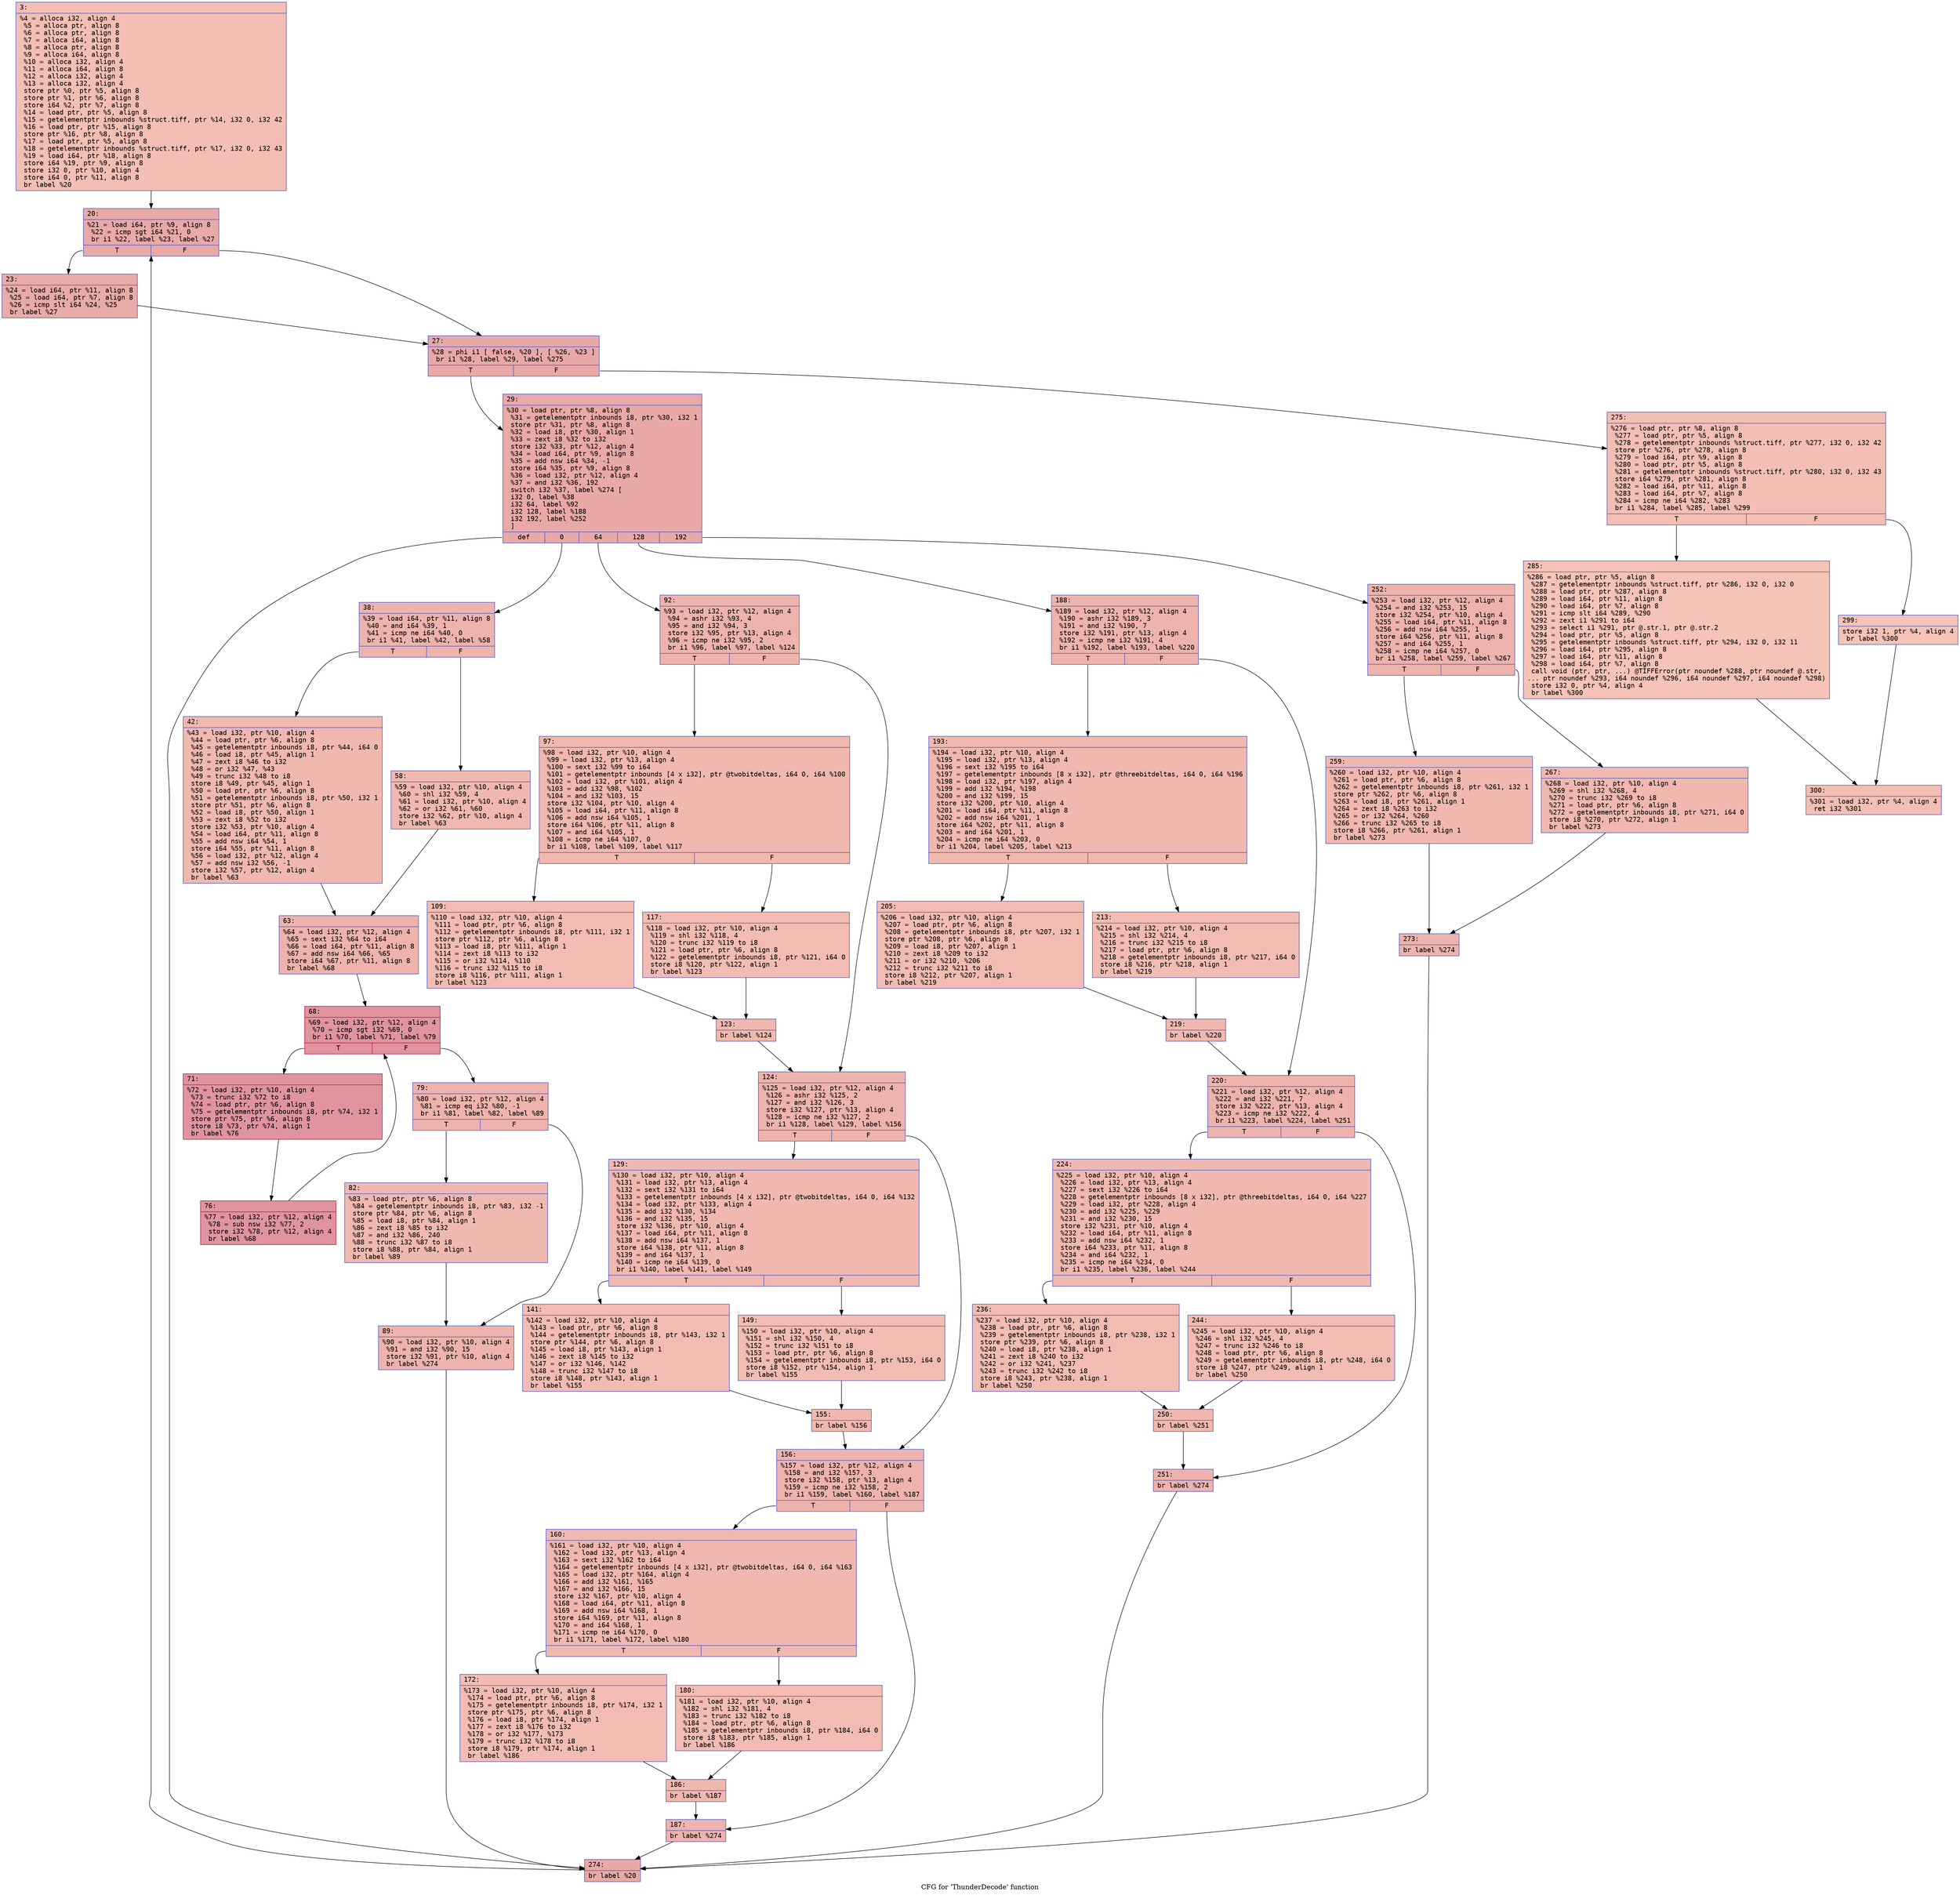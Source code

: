 digraph "CFG for 'ThunderDecode' function" {
	label="CFG for 'ThunderDecode' function";

	Node0x60000256a210 [shape=record,color="#3d50c3ff", style=filled, fillcolor="#e36c5570" fontname="Courier",label="{3:\l|  %4 = alloca i32, align 4\l  %5 = alloca ptr, align 8\l  %6 = alloca ptr, align 8\l  %7 = alloca i64, align 8\l  %8 = alloca ptr, align 8\l  %9 = alloca i64, align 8\l  %10 = alloca i32, align 4\l  %11 = alloca i64, align 8\l  %12 = alloca i32, align 4\l  %13 = alloca i32, align 4\l  store ptr %0, ptr %5, align 8\l  store ptr %1, ptr %6, align 8\l  store i64 %2, ptr %7, align 8\l  %14 = load ptr, ptr %5, align 8\l  %15 = getelementptr inbounds %struct.tiff, ptr %14, i32 0, i32 42\l  %16 = load ptr, ptr %15, align 8\l  store ptr %16, ptr %8, align 8\l  %17 = load ptr, ptr %5, align 8\l  %18 = getelementptr inbounds %struct.tiff, ptr %17, i32 0, i32 43\l  %19 = load i64, ptr %18, align 8\l  store i64 %19, ptr %9, align 8\l  store i32 0, ptr %10, align 4\l  store i64 0, ptr %11, align 8\l  br label %20\l}"];
	Node0x60000256a210 -> Node0x60000256a260[tooltip="3 -> 20\nProbability 100.00%" ];
	Node0x60000256a260 [shape=record,color="#3d50c3ff", style=filled, fillcolor="#ca3b3770" fontname="Courier",label="{20:\l|  %21 = load i64, ptr %9, align 8\l  %22 = icmp sgt i64 %21, 0\l  br i1 %22, label %23, label %27\l|{<s0>T|<s1>F}}"];
	Node0x60000256a260:s0 -> Node0x60000256a2b0[tooltip="20 -> 23\nProbability 62.50%" ];
	Node0x60000256a260:s1 -> Node0x60000256a300[tooltip="20 -> 27\nProbability 37.50%" ];
	Node0x60000256a2b0 [shape=record,color="#3d50c3ff", style=filled, fillcolor="#cc403a70" fontname="Courier",label="{23:\l|  %24 = load i64, ptr %11, align 8\l  %25 = load i64, ptr %7, align 8\l  %26 = icmp slt i64 %24, %25\l  br label %27\l}"];
	Node0x60000256a2b0 -> Node0x60000256a300[tooltip="23 -> 27\nProbability 100.00%" ];
	Node0x60000256a300 [shape=record,color="#3d50c3ff", style=filled, fillcolor="#ca3b3770" fontname="Courier",label="{27:\l|  %28 = phi i1 [ false, %20 ], [ %26, %23 ]\l  br i1 %28, label %29, label %275\l|{<s0>T|<s1>F}}"];
	Node0x60000256a300:s0 -> Node0x60000256a350[tooltip="27 -> 29\nProbability 96.88%" ];
	Node0x60000256a300:s1 -> Node0x60000256b0c0[tooltip="27 -> 275\nProbability 3.12%" ];
	Node0x60000256a350 [shape=record,color="#3d50c3ff", style=filled, fillcolor="#ca3b3770" fontname="Courier",label="{29:\l|  %30 = load ptr, ptr %8, align 8\l  %31 = getelementptr inbounds i8, ptr %30, i32 1\l  store ptr %31, ptr %8, align 8\l  %32 = load i8, ptr %30, align 1\l  %33 = zext i8 %32 to i32\l  store i32 %33, ptr %12, align 4\l  %34 = load i64, ptr %9, align 8\l  %35 = add nsw i64 %34, -1\l  store i64 %35, ptr %9, align 8\l  %36 = load i32, ptr %12, align 4\l  %37 = and i32 %36, 192\l  switch i32 %37, label %274 [\l    i32 0, label %38\l    i32 64, label %92\l    i32 128, label %188\l    i32 192, label %252\l  ]\l|{<s0>def|<s1>0|<s2>64|<s3>128|<s4>192}}"];
	Node0x60000256a350:s0 -> Node0x60000256b070[tooltip="29 -> 274\nProbability 20.00%" ];
	Node0x60000256a350:s1 -> Node0x60000256a3a0[tooltip="29 -> 38\nProbability 20.00%" ];
	Node0x60000256a350:s2 -> Node0x60000256a6c0[tooltip="29 -> 92\nProbability 20.00%" ];
	Node0x60000256a350:s3 -> Node0x60000256abc0[tooltip="29 -> 188\nProbability 20.00%" ];
	Node0x60000256a350:s4 -> Node0x60000256af30[tooltip="29 -> 252\nProbability 20.00%" ];
	Node0x60000256a3a0 [shape=record,color="#3d50c3ff", style=filled, fillcolor="#d6524470" fontname="Courier",label="{38:\l|  %39 = load i64, ptr %11, align 8\l  %40 = and i64 %39, 1\l  %41 = icmp ne i64 %40, 0\l  br i1 %41, label %42, label %58\l|{<s0>T|<s1>F}}"];
	Node0x60000256a3a0:s0 -> Node0x60000256a3f0[tooltip="38 -> 42\nProbability 50.00%" ];
	Node0x60000256a3a0:s1 -> Node0x60000256a440[tooltip="38 -> 58\nProbability 50.00%" ];
	Node0x60000256a3f0 [shape=record,color="#3d50c3ff", style=filled, fillcolor="#dc5d4a70" fontname="Courier",label="{42:\l|  %43 = load i32, ptr %10, align 4\l  %44 = load ptr, ptr %6, align 8\l  %45 = getelementptr inbounds i8, ptr %44, i64 0\l  %46 = load i8, ptr %45, align 1\l  %47 = zext i8 %46 to i32\l  %48 = or i32 %47, %43\l  %49 = trunc i32 %48 to i8\l  store i8 %49, ptr %45, align 1\l  %50 = load ptr, ptr %6, align 8\l  %51 = getelementptr inbounds i8, ptr %50, i32 1\l  store ptr %51, ptr %6, align 8\l  %52 = load i8, ptr %50, align 1\l  %53 = zext i8 %52 to i32\l  store i32 %53, ptr %10, align 4\l  %54 = load i64, ptr %11, align 8\l  %55 = add nsw i64 %54, 1\l  store i64 %55, ptr %11, align 8\l  %56 = load i32, ptr %12, align 4\l  %57 = add nsw i32 %56, -1\l  store i32 %57, ptr %12, align 4\l  br label %63\l}"];
	Node0x60000256a3f0 -> Node0x60000256a490[tooltip="42 -> 63\nProbability 100.00%" ];
	Node0x60000256a440 [shape=record,color="#3d50c3ff", style=filled, fillcolor="#dc5d4a70" fontname="Courier",label="{58:\l|  %59 = load i32, ptr %10, align 4\l  %60 = shl i32 %59, 4\l  %61 = load i32, ptr %10, align 4\l  %62 = or i32 %61, %60\l  store i32 %62, ptr %10, align 4\l  br label %63\l}"];
	Node0x60000256a440 -> Node0x60000256a490[tooltip="58 -> 63\nProbability 100.00%" ];
	Node0x60000256a490 [shape=record,color="#3d50c3ff", style=filled, fillcolor="#d6524470" fontname="Courier",label="{63:\l|  %64 = load i32, ptr %12, align 4\l  %65 = sext i32 %64 to i64\l  %66 = load i64, ptr %11, align 8\l  %67 = add nsw i64 %66, %65\l  store i64 %67, ptr %11, align 8\l  br label %68\l}"];
	Node0x60000256a490 -> Node0x60000256a4e0[tooltip="63 -> 68\nProbability 100.00%" ];
	Node0x60000256a4e0 [shape=record,color="#b70d28ff", style=filled, fillcolor="#b70d2870" fontname="Courier",label="{68:\l|  %69 = load i32, ptr %12, align 4\l  %70 = icmp sgt i32 %69, 0\l  br i1 %70, label %71, label %79\l|{<s0>T|<s1>F}}"];
	Node0x60000256a4e0:s0 -> Node0x60000256a530[tooltip="68 -> 71\nProbability 96.88%" ];
	Node0x60000256a4e0:s1 -> Node0x60000256a5d0[tooltip="68 -> 79\nProbability 3.12%" ];
	Node0x60000256a530 [shape=record,color="#b70d28ff", style=filled, fillcolor="#b70d2870" fontname="Courier",label="{71:\l|  %72 = load i32, ptr %10, align 4\l  %73 = trunc i32 %72 to i8\l  %74 = load ptr, ptr %6, align 8\l  %75 = getelementptr inbounds i8, ptr %74, i32 1\l  store ptr %75, ptr %6, align 8\l  store i8 %73, ptr %74, align 1\l  br label %76\l}"];
	Node0x60000256a530 -> Node0x60000256a580[tooltip="71 -> 76\nProbability 100.00%" ];
	Node0x60000256a580 [shape=record,color="#b70d28ff", style=filled, fillcolor="#b70d2870" fontname="Courier",label="{76:\l|  %77 = load i32, ptr %12, align 4\l  %78 = sub nsw i32 %77, 2\l  store i32 %78, ptr %12, align 4\l  br label %68\l}"];
	Node0x60000256a580 -> Node0x60000256a4e0[tooltip="76 -> 68\nProbability 100.00%" ];
	Node0x60000256a5d0 [shape=record,color="#3d50c3ff", style=filled, fillcolor="#d6524470" fontname="Courier",label="{79:\l|  %80 = load i32, ptr %12, align 4\l  %81 = icmp eq i32 %80, -1\l  br i1 %81, label %82, label %89\l|{<s0>T|<s1>F}}"];
	Node0x60000256a5d0:s0 -> Node0x60000256a620[tooltip="79 -> 82\nProbability 37.50%" ];
	Node0x60000256a5d0:s1 -> Node0x60000256a670[tooltip="79 -> 89\nProbability 62.50%" ];
	Node0x60000256a620 [shape=record,color="#3d50c3ff", style=filled, fillcolor="#de614d70" fontname="Courier",label="{82:\l|  %83 = load ptr, ptr %6, align 8\l  %84 = getelementptr inbounds i8, ptr %83, i32 -1\l  store ptr %84, ptr %6, align 8\l  %85 = load i8, ptr %84, align 1\l  %86 = zext i8 %85 to i32\l  %87 = and i32 %86, 240\l  %88 = trunc i32 %87 to i8\l  store i8 %88, ptr %84, align 1\l  br label %89\l}"];
	Node0x60000256a620 -> Node0x60000256a670[tooltip="82 -> 89\nProbability 100.00%" ];
	Node0x60000256a670 [shape=record,color="#3d50c3ff", style=filled, fillcolor="#d6524470" fontname="Courier",label="{89:\l|  %90 = load i32, ptr %10, align 4\l  %91 = and i32 %90, 15\l  store i32 %91, ptr %10, align 4\l  br label %274\l}"];
	Node0x60000256a670 -> Node0x60000256b070[tooltip="89 -> 274\nProbability 100.00%" ];
	Node0x60000256a6c0 [shape=record,color="#3d50c3ff", style=filled, fillcolor="#d6524470" fontname="Courier",label="{92:\l|  %93 = load i32, ptr %12, align 4\l  %94 = ashr i32 %93, 4\l  %95 = and i32 %94, 3\l  store i32 %95, ptr %13, align 4\l  %96 = icmp ne i32 %95, 2\l  br i1 %96, label %97, label %124\l|{<s0>T|<s1>F}}"];
	Node0x60000256a6c0:s0 -> Node0x60000256a710[tooltip="92 -> 97\nProbability 50.00%" ];
	Node0x60000256a6c0:s1 -> Node0x60000256a850[tooltip="92 -> 124\nProbability 50.00%" ];
	Node0x60000256a710 [shape=record,color="#3d50c3ff", style=filled, fillcolor="#dc5d4a70" fontname="Courier",label="{97:\l|  %98 = load i32, ptr %10, align 4\l  %99 = load i32, ptr %13, align 4\l  %100 = sext i32 %99 to i64\l  %101 = getelementptr inbounds [4 x i32], ptr @twobitdeltas, i64 0, i64 %100\l  %102 = load i32, ptr %101, align 4\l  %103 = add i32 %98, %102\l  %104 = and i32 %103, 15\l  store i32 %104, ptr %10, align 4\l  %105 = load i64, ptr %11, align 8\l  %106 = add nsw i64 %105, 1\l  store i64 %106, ptr %11, align 8\l  %107 = and i64 %105, 1\l  %108 = icmp ne i64 %107, 0\l  br i1 %108, label %109, label %117\l|{<s0>T|<s1>F}}"];
	Node0x60000256a710:s0 -> Node0x60000256a760[tooltip="97 -> 109\nProbability 50.00%" ];
	Node0x60000256a710:s1 -> Node0x60000256a7b0[tooltip="97 -> 117\nProbability 50.00%" ];
	Node0x60000256a760 [shape=record,color="#3d50c3ff", style=filled, fillcolor="#e1675170" fontname="Courier",label="{109:\l|  %110 = load i32, ptr %10, align 4\l  %111 = load ptr, ptr %6, align 8\l  %112 = getelementptr inbounds i8, ptr %111, i32 1\l  store ptr %112, ptr %6, align 8\l  %113 = load i8, ptr %111, align 1\l  %114 = zext i8 %113 to i32\l  %115 = or i32 %114, %110\l  %116 = trunc i32 %115 to i8\l  store i8 %116, ptr %111, align 1\l  br label %123\l}"];
	Node0x60000256a760 -> Node0x60000256a800[tooltip="109 -> 123\nProbability 100.00%" ];
	Node0x60000256a7b0 [shape=record,color="#3d50c3ff", style=filled, fillcolor="#e1675170" fontname="Courier",label="{117:\l|  %118 = load i32, ptr %10, align 4\l  %119 = shl i32 %118, 4\l  %120 = trunc i32 %119 to i8\l  %121 = load ptr, ptr %6, align 8\l  %122 = getelementptr inbounds i8, ptr %121, i64 0\l  store i8 %120, ptr %122, align 1\l  br label %123\l}"];
	Node0x60000256a7b0 -> Node0x60000256a800[tooltip="117 -> 123\nProbability 100.00%" ];
	Node0x60000256a800 [shape=record,color="#3d50c3ff", style=filled, fillcolor="#dc5d4a70" fontname="Courier",label="{123:\l|  br label %124\l}"];
	Node0x60000256a800 -> Node0x60000256a850[tooltip="123 -> 124\nProbability 100.00%" ];
	Node0x60000256a850 [shape=record,color="#3d50c3ff", style=filled, fillcolor="#d6524470" fontname="Courier",label="{124:\l|  %125 = load i32, ptr %12, align 4\l  %126 = ashr i32 %125, 2\l  %127 = and i32 %126, 3\l  store i32 %127, ptr %13, align 4\l  %128 = icmp ne i32 %127, 2\l  br i1 %128, label %129, label %156\l|{<s0>T|<s1>F}}"];
	Node0x60000256a850:s0 -> Node0x60000256a8a0[tooltip="124 -> 129\nProbability 50.00%" ];
	Node0x60000256a850:s1 -> Node0x60000256a9e0[tooltip="124 -> 156\nProbability 50.00%" ];
	Node0x60000256a8a0 [shape=record,color="#3d50c3ff", style=filled, fillcolor="#dc5d4a70" fontname="Courier",label="{129:\l|  %130 = load i32, ptr %10, align 4\l  %131 = load i32, ptr %13, align 4\l  %132 = sext i32 %131 to i64\l  %133 = getelementptr inbounds [4 x i32], ptr @twobitdeltas, i64 0, i64 %132\l  %134 = load i32, ptr %133, align 4\l  %135 = add i32 %130, %134\l  %136 = and i32 %135, 15\l  store i32 %136, ptr %10, align 4\l  %137 = load i64, ptr %11, align 8\l  %138 = add nsw i64 %137, 1\l  store i64 %138, ptr %11, align 8\l  %139 = and i64 %137, 1\l  %140 = icmp ne i64 %139, 0\l  br i1 %140, label %141, label %149\l|{<s0>T|<s1>F}}"];
	Node0x60000256a8a0:s0 -> Node0x60000256a8f0[tooltip="129 -> 141\nProbability 50.00%" ];
	Node0x60000256a8a0:s1 -> Node0x60000256a940[tooltip="129 -> 149\nProbability 50.00%" ];
	Node0x60000256a8f0 [shape=record,color="#3d50c3ff", style=filled, fillcolor="#e1675170" fontname="Courier",label="{141:\l|  %142 = load i32, ptr %10, align 4\l  %143 = load ptr, ptr %6, align 8\l  %144 = getelementptr inbounds i8, ptr %143, i32 1\l  store ptr %144, ptr %6, align 8\l  %145 = load i8, ptr %143, align 1\l  %146 = zext i8 %145 to i32\l  %147 = or i32 %146, %142\l  %148 = trunc i32 %147 to i8\l  store i8 %148, ptr %143, align 1\l  br label %155\l}"];
	Node0x60000256a8f0 -> Node0x60000256a990[tooltip="141 -> 155\nProbability 100.00%" ];
	Node0x60000256a940 [shape=record,color="#3d50c3ff", style=filled, fillcolor="#e1675170" fontname="Courier",label="{149:\l|  %150 = load i32, ptr %10, align 4\l  %151 = shl i32 %150, 4\l  %152 = trunc i32 %151 to i8\l  %153 = load ptr, ptr %6, align 8\l  %154 = getelementptr inbounds i8, ptr %153, i64 0\l  store i8 %152, ptr %154, align 1\l  br label %155\l}"];
	Node0x60000256a940 -> Node0x60000256a990[tooltip="149 -> 155\nProbability 100.00%" ];
	Node0x60000256a990 [shape=record,color="#3d50c3ff", style=filled, fillcolor="#dc5d4a70" fontname="Courier",label="{155:\l|  br label %156\l}"];
	Node0x60000256a990 -> Node0x60000256a9e0[tooltip="155 -> 156\nProbability 100.00%" ];
	Node0x60000256a9e0 [shape=record,color="#3d50c3ff", style=filled, fillcolor="#d6524470" fontname="Courier",label="{156:\l|  %157 = load i32, ptr %12, align 4\l  %158 = and i32 %157, 3\l  store i32 %158, ptr %13, align 4\l  %159 = icmp ne i32 %158, 2\l  br i1 %159, label %160, label %187\l|{<s0>T|<s1>F}}"];
	Node0x60000256a9e0:s0 -> Node0x60000256aa30[tooltip="156 -> 160\nProbability 50.00%" ];
	Node0x60000256a9e0:s1 -> Node0x60000256ab70[tooltip="156 -> 187\nProbability 50.00%" ];
	Node0x60000256aa30 [shape=record,color="#3d50c3ff", style=filled, fillcolor="#dc5d4a70" fontname="Courier",label="{160:\l|  %161 = load i32, ptr %10, align 4\l  %162 = load i32, ptr %13, align 4\l  %163 = sext i32 %162 to i64\l  %164 = getelementptr inbounds [4 x i32], ptr @twobitdeltas, i64 0, i64 %163\l  %165 = load i32, ptr %164, align 4\l  %166 = add i32 %161, %165\l  %167 = and i32 %166, 15\l  store i32 %167, ptr %10, align 4\l  %168 = load i64, ptr %11, align 8\l  %169 = add nsw i64 %168, 1\l  store i64 %169, ptr %11, align 8\l  %170 = and i64 %168, 1\l  %171 = icmp ne i64 %170, 0\l  br i1 %171, label %172, label %180\l|{<s0>T|<s1>F}}"];
	Node0x60000256aa30:s0 -> Node0x60000256aa80[tooltip="160 -> 172\nProbability 50.00%" ];
	Node0x60000256aa30:s1 -> Node0x60000256aad0[tooltip="160 -> 180\nProbability 50.00%" ];
	Node0x60000256aa80 [shape=record,color="#3d50c3ff", style=filled, fillcolor="#e1675170" fontname="Courier",label="{172:\l|  %173 = load i32, ptr %10, align 4\l  %174 = load ptr, ptr %6, align 8\l  %175 = getelementptr inbounds i8, ptr %174, i32 1\l  store ptr %175, ptr %6, align 8\l  %176 = load i8, ptr %174, align 1\l  %177 = zext i8 %176 to i32\l  %178 = or i32 %177, %173\l  %179 = trunc i32 %178 to i8\l  store i8 %179, ptr %174, align 1\l  br label %186\l}"];
	Node0x60000256aa80 -> Node0x60000256ab20[tooltip="172 -> 186\nProbability 100.00%" ];
	Node0x60000256aad0 [shape=record,color="#3d50c3ff", style=filled, fillcolor="#e1675170" fontname="Courier",label="{180:\l|  %181 = load i32, ptr %10, align 4\l  %182 = shl i32 %181, 4\l  %183 = trunc i32 %182 to i8\l  %184 = load ptr, ptr %6, align 8\l  %185 = getelementptr inbounds i8, ptr %184, i64 0\l  store i8 %183, ptr %185, align 1\l  br label %186\l}"];
	Node0x60000256aad0 -> Node0x60000256ab20[tooltip="180 -> 186\nProbability 100.00%" ];
	Node0x60000256ab20 [shape=record,color="#3d50c3ff", style=filled, fillcolor="#dc5d4a70" fontname="Courier",label="{186:\l|  br label %187\l}"];
	Node0x60000256ab20 -> Node0x60000256ab70[tooltip="186 -> 187\nProbability 100.00%" ];
	Node0x60000256ab70 [shape=record,color="#3d50c3ff", style=filled, fillcolor="#d6524470" fontname="Courier",label="{187:\l|  br label %274\l}"];
	Node0x60000256ab70 -> Node0x60000256b070[tooltip="187 -> 274\nProbability 100.00%" ];
	Node0x60000256abc0 [shape=record,color="#3d50c3ff", style=filled, fillcolor="#d6524470" fontname="Courier",label="{188:\l|  %189 = load i32, ptr %12, align 4\l  %190 = ashr i32 %189, 3\l  %191 = and i32 %190, 7\l  store i32 %191, ptr %13, align 4\l  %192 = icmp ne i32 %191, 4\l  br i1 %192, label %193, label %220\l|{<s0>T|<s1>F}}"];
	Node0x60000256abc0:s0 -> Node0x60000256ac10[tooltip="188 -> 193\nProbability 50.00%" ];
	Node0x60000256abc0:s1 -> Node0x60000256ad50[tooltip="188 -> 220\nProbability 50.00%" ];
	Node0x60000256ac10 [shape=record,color="#3d50c3ff", style=filled, fillcolor="#dc5d4a70" fontname="Courier",label="{193:\l|  %194 = load i32, ptr %10, align 4\l  %195 = load i32, ptr %13, align 4\l  %196 = sext i32 %195 to i64\l  %197 = getelementptr inbounds [8 x i32], ptr @threebitdeltas, i64 0, i64 %196\l  %198 = load i32, ptr %197, align 4\l  %199 = add i32 %194, %198\l  %200 = and i32 %199, 15\l  store i32 %200, ptr %10, align 4\l  %201 = load i64, ptr %11, align 8\l  %202 = add nsw i64 %201, 1\l  store i64 %202, ptr %11, align 8\l  %203 = and i64 %201, 1\l  %204 = icmp ne i64 %203, 0\l  br i1 %204, label %205, label %213\l|{<s0>T|<s1>F}}"];
	Node0x60000256ac10:s0 -> Node0x60000256ac60[tooltip="193 -> 205\nProbability 50.00%" ];
	Node0x60000256ac10:s1 -> Node0x60000256acb0[tooltip="193 -> 213\nProbability 50.00%" ];
	Node0x60000256ac60 [shape=record,color="#3d50c3ff", style=filled, fillcolor="#e1675170" fontname="Courier",label="{205:\l|  %206 = load i32, ptr %10, align 4\l  %207 = load ptr, ptr %6, align 8\l  %208 = getelementptr inbounds i8, ptr %207, i32 1\l  store ptr %208, ptr %6, align 8\l  %209 = load i8, ptr %207, align 1\l  %210 = zext i8 %209 to i32\l  %211 = or i32 %210, %206\l  %212 = trunc i32 %211 to i8\l  store i8 %212, ptr %207, align 1\l  br label %219\l}"];
	Node0x60000256ac60 -> Node0x60000256ad00[tooltip="205 -> 219\nProbability 100.00%" ];
	Node0x60000256acb0 [shape=record,color="#3d50c3ff", style=filled, fillcolor="#e1675170" fontname="Courier",label="{213:\l|  %214 = load i32, ptr %10, align 4\l  %215 = shl i32 %214, 4\l  %216 = trunc i32 %215 to i8\l  %217 = load ptr, ptr %6, align 8\l  %218 = getelementptr inbounds i8, ptr %217, i64 0\l  store i8 %216, ptr %218, align 1\l  br label %219\l}"];
	Node0x60000256acb0 -> Node0x60000256ad00[tooltip="213 -> 219\nProbability 100.00%" ];
	Node0x60000256ad00 [shape=record,color="#3d50c3ff", style=filled, fillcolor="#dc5d4a70" fontname="Courier",label="{219:\l|  br label %220\l}"];
	Node0x60000256ad00 -> Node0x60000256ad50[tooltip="219 -> 220\nProbability 100.00%" ];
	Node0x60000256ad50 [shape=record,color="#3d50c3ff", style=filled, fillcolor="#d6524470" fontname="Courier",label="{220:\l|  %221 = load i32, ptr %12, align 4\l  %222 = and i32 %221, 7\l  store i32 %222, ptr %13, align 4\l  %223 = icmp ne i32 %222, 4\l  br i1 %223, label %224, label %251\l|{<s0>T|<s1>F}}"];
	Node0x60000256ad50:s0 -> Node0x60000256ada0[tooltip="220 -> 224\nProbability 50.00%" ];
	Node0x60000256ad50:s1 -> Node0x60000256aee0[tooltip="220 -> 251\nProbability 50.00%" ];
	Node0x60000256ada0 [shape=record,color="#3d50c3ff", style=filled, fillcolor="#dc5d4a70" fontname="Courier",label="{224:\l|  %225 = load i32, ptr %10, align 4\l  %226 = load i32, ptr %13, align 4\l  %227 = sext i32 %226 to i64\l  %228 = getelementptr inbounds [8 x i32], ptr @threebitdeltas, i64 0, i64 %227\l  %229 = load i32, ptr %228, align 4\l  %230 = add i32 %225, %229\l  %231 = and i32 %230, 15\l  store i32 %231, ptr %10, align 4\l  %232 = load i64, ptr %11, align 8\l  %233 = add nsw i64 %232, 1\l  store i64 %233, ptr %11, align 8\l  %234 = and i64 %232, 1\l  %235 = icmp ne i64 %234, 0\l  br i1 %235, label %236, label %244\l|{<s0>T|<s1>F}}"];
	Node0x60000256ada0:s0 -> Node0x60000256adf0[tooltip="224 -> 236\nProbability 50.00%" ];
	Node0x60000256ada0:s1 -> Node0x60000256ae40[tooltip="224 -> 244\nProbability 50.00%" ];
	Node0x60000256adf0 [shape=record,color="#3d50c3ff", style=filled, fillcolor="#e1675170" fontname="Courier",label="{236:\l|  %237 = load i32, ptr %10, align 4\l  %238 = load ptr, ptr %6, align 8\l  %239 = getelementptr inbounds i8, ptr %238, i32 1\l  store ptr %239, ptr %6, align 8\l  %240 = load i8, ptr %238, align 1\l  %241 = zext i8 %240 to i32\l  %242 = or i32 %241, %237\l  %243 = trunc i32 %242 to i8\l  store i8 %243, ptr %238, align 1\l  br label %250\l}"];
	Node0x60000256adf0 -> Node0x60000256ae90[tooltip="236 -> 250\nProbability 100.00%" ];
	Node0x60000256ae40 [shape=record,color="#3d50c3ff", style=filled, fillcolor="#e1675170" fontname="Courier",label="{244:\l|  %245 = load i32, ptr %10, align 4\l  %246 = shl i32 %245, 4\l  %247 = trunc i32 %246 to i8\l  %248 = load ptr, ptr %6, align 8\l  %249 = getelementptr inbounds i8, ptr %248, i64 0\l  store i8 %247, ptr %249, align 1\l  br label %250\l}"];
	Node0x60000256ae40 -> Node0x60000256ae90[tooltip="244 -> 250\nProbability 100.00%" ];
	Node0x60000256ae90 [shape=record,color="#3d50c3ff", style=filled, fillcolor="#dc5d4a70" fontname="Courier",label="{250:\l|  br label %251\l}"];
	Node0x60000256ae90 -> Node0x60000256aee0[tooltip="250 -> 251\nProbability 100.00%" ];
	Node0x60000256aee0 [shape=record,color="#3d50c3ff", style=filled, fillcolor="#d6524470" fontname="Courier",label="{251:\l|  br label %274\l}"];
	Node0x60000256aee0 -> Node0x60000256b070[tooltip="251 -> 274\nProbability 100.00%" ];
	Node0x60000256af30 [shape=record,color="#3d50c3ff", style=filled, fillcolor="#d6524470" fontname="Courier",label="{252:\l|  %253 = load i32, ptr %12, align 4\l  %254 = and i32 %253, 15\l  store i32 %254, ptr %10, align 4\l  %255 = load i64, ptr %11, align 8\l  %256 = add nsw i64 %255, 1\l  store i64 %256, ptr %11, align 8\l  %257 = and i64 %255, 1\l  %258 = icmp ne i64 %257, 0\l  br i1 %258, label %259, label %267\l|{<s0>T|<s1>F}}"];
	Node0x60000256af30:s0 -> Node0x60000256af80[tooltip="252 -> 259\nProbability 50.00%" ];
	Node0x60000256af30:s1 -> Node0x60000256afd0[tooltip="252 -> 267\nProbability 50.00%" ];
	Node0x60000256af80 [shape=record,color="#3d50c3ff", style=filled, fillcolor="#dc5d4a70" fontname="Courier",label="{259:\l|  %260 = load i32, ptr %10, align 4\l  %261 = load ptr, ptr %6, align 8\l  %262 = getelementptr inbounds i8, ptr %261, i32 1\l  store ptr %262, ptr %6, align 8\l  %263 = load i8, ptr %261, align 1\l  %264 = zext i8 %263 to i32\l  %265 = or i32 %264, %260\l  %266 = trunc i32 %265 to i8\l  store i8 %266, ptr %261, align 1\l  br label %273\l}"];
	Node0x60000256af80 -> Node0x60000256b020[tooltip="259 -> 273\nProbability 100.00%" ];
	Node0x60000256afd0 [shape=record,color="#3d50c3ff", style=filled, fillcolor="#dc5d4a70" fontname="Courier",label="{267:\l|  %268 = load i32, ptr %10, align 4\l  %269 = shl i32 %268, 4\l  %270 = trunc i32 %269 to i8\l  %271 = load ptr, ptr %6, align 8\l  %272 = getelementptr inbounds i8, ptr %271, i64 0\l  store i8 %270, ptr %272, align 1\l  br label %273\l}"];
	Node0x60000256afd0 -> Node0x60000256b020[tooltip="267 -> 273\nProbability 100.00%" ];
	Node0x60000256b020 [shape=record,color="#3d50c3ff", style=filled, fillcolor="#d6524470" fontname="Courier",label="{273:\l|  br label %274\l}"];
	Node0x60000256b020 -> Node0x60000256b070[tooltip="273 -> 274\nProbability 100.00%" ];
	Node0x60000256b070 [shape=record,color="#3d50c3ff", style=filled, fillcolor="#ca3b3770" fontname="Courier",label="{274:\l|  br label %20\l}"];
	Node0x60000256b070 -> Node0x60000256a260[tooltip="274 -> 20\nProbability 100.00%" ];
	Node0x60000256b0c0 [shape=record,color="#3d50c3ff", style=filled, fillcolor="#e36c5570" fontname="Courier",label="{275:\l|  %276 = load ptr, ptr %8, align 8\l  %277 = load ptr, ptr %5, align 8\l  %278 = getelementptr inbounds %struct.tiff, ptr %277, i32 0, i32 42\l  store ptr %276, ptr %278, align 8\l  %279 = load i64, ptr %9, align 8\l  %280 = load ptr, ptr %5, align 8\l  %281 = getelementptr inbounds %struct.tiff, ptr %280, i32 0, i32 43\l  store i64 %279, ptr %281, align 8\l  %282 = load i64, ptr %11, align 8\l  %283 = load i64, ptr %7, align 8\l  %284 = icmp ne i64 %282, %283\l  br i1 %284, label %285, label %299\l|{<s0>T|<s1>F}}"];
	Node0x60000256b0c0:s0 -> Node0x60000256b110[tooltip="275 -> 285\nProbability 50.00%" ];
	Node0x60000256b0c0:s1 -> Node0x60000256b160[tooltip="275 -> 299\nProbability 50.00%" ];
	Node0x60000256b110 [shape=record,color="#3d50c3ff", style=filled, fillcolor="#e8765c70" fontname="Courier",label="{285:\l|  %286 = load ptr, ptr %5, align 8\l  %287 = getelementptr inbounds %struct.tiff, ptr %286, i32 0, i32 0\l  %288 = load ptr, ptr %287, align 8\l  %289 = load i64, ptr %11, align 8\l  %290 = load i64, ptr %7, align 8\l  %291 = icmp slt i64 %289, %290\l  %292 = zext i1 %291 to i64\l  %293 = select i1 %291, ptr @.str.1, ptr @.str.2\l  %294 = load ptr, ptr %5, align 8\l  %295 = getelementptr inbounds %struct.tiff, ptr %294, i32 0, i32 11\l  %296 = load i64, ptr %295, align 8\l  %297 = load i64, ptr %11, align 8\l  %298 = load i64, ptr %7, align 8\l  call void (ptr, ptr, ...) @TIFFError(ptr noundef %288, ptr noundef @.str,\l... ptr noundef %293, i64 noundef %296, i64 noundef %297, i64 noundef %298)\l  store i32 0, ptr %4, align 4\l  br label %300\l}"];
	Node0x60000256b110 -> Node0x60000256b1b0[tooltip="285 -> 300\nProbability 100.00%" ];
	Node0x60000256b160 [shape=record,color="#3d50c3ff", style=filled, fillcolor="#e8765c70" fontname="Courier",label="{299:\l|  store i32 1, ptr %4, align 4\l  br label %300\l}"];
	Node0x60000256b160 -> Node0x60000256b1b0[tooltip="299 -> 300\nProbability 100.00%" ];
	Node0x60000256b1b0 [shape=record,color="#3d50c3ff", style=filled, fillcolor="#e36c5570" fontname="Courier",label="{300:\l|  %301 = load i32, ptr %4, align 4\l  ret i32 %301\l}"];
}
